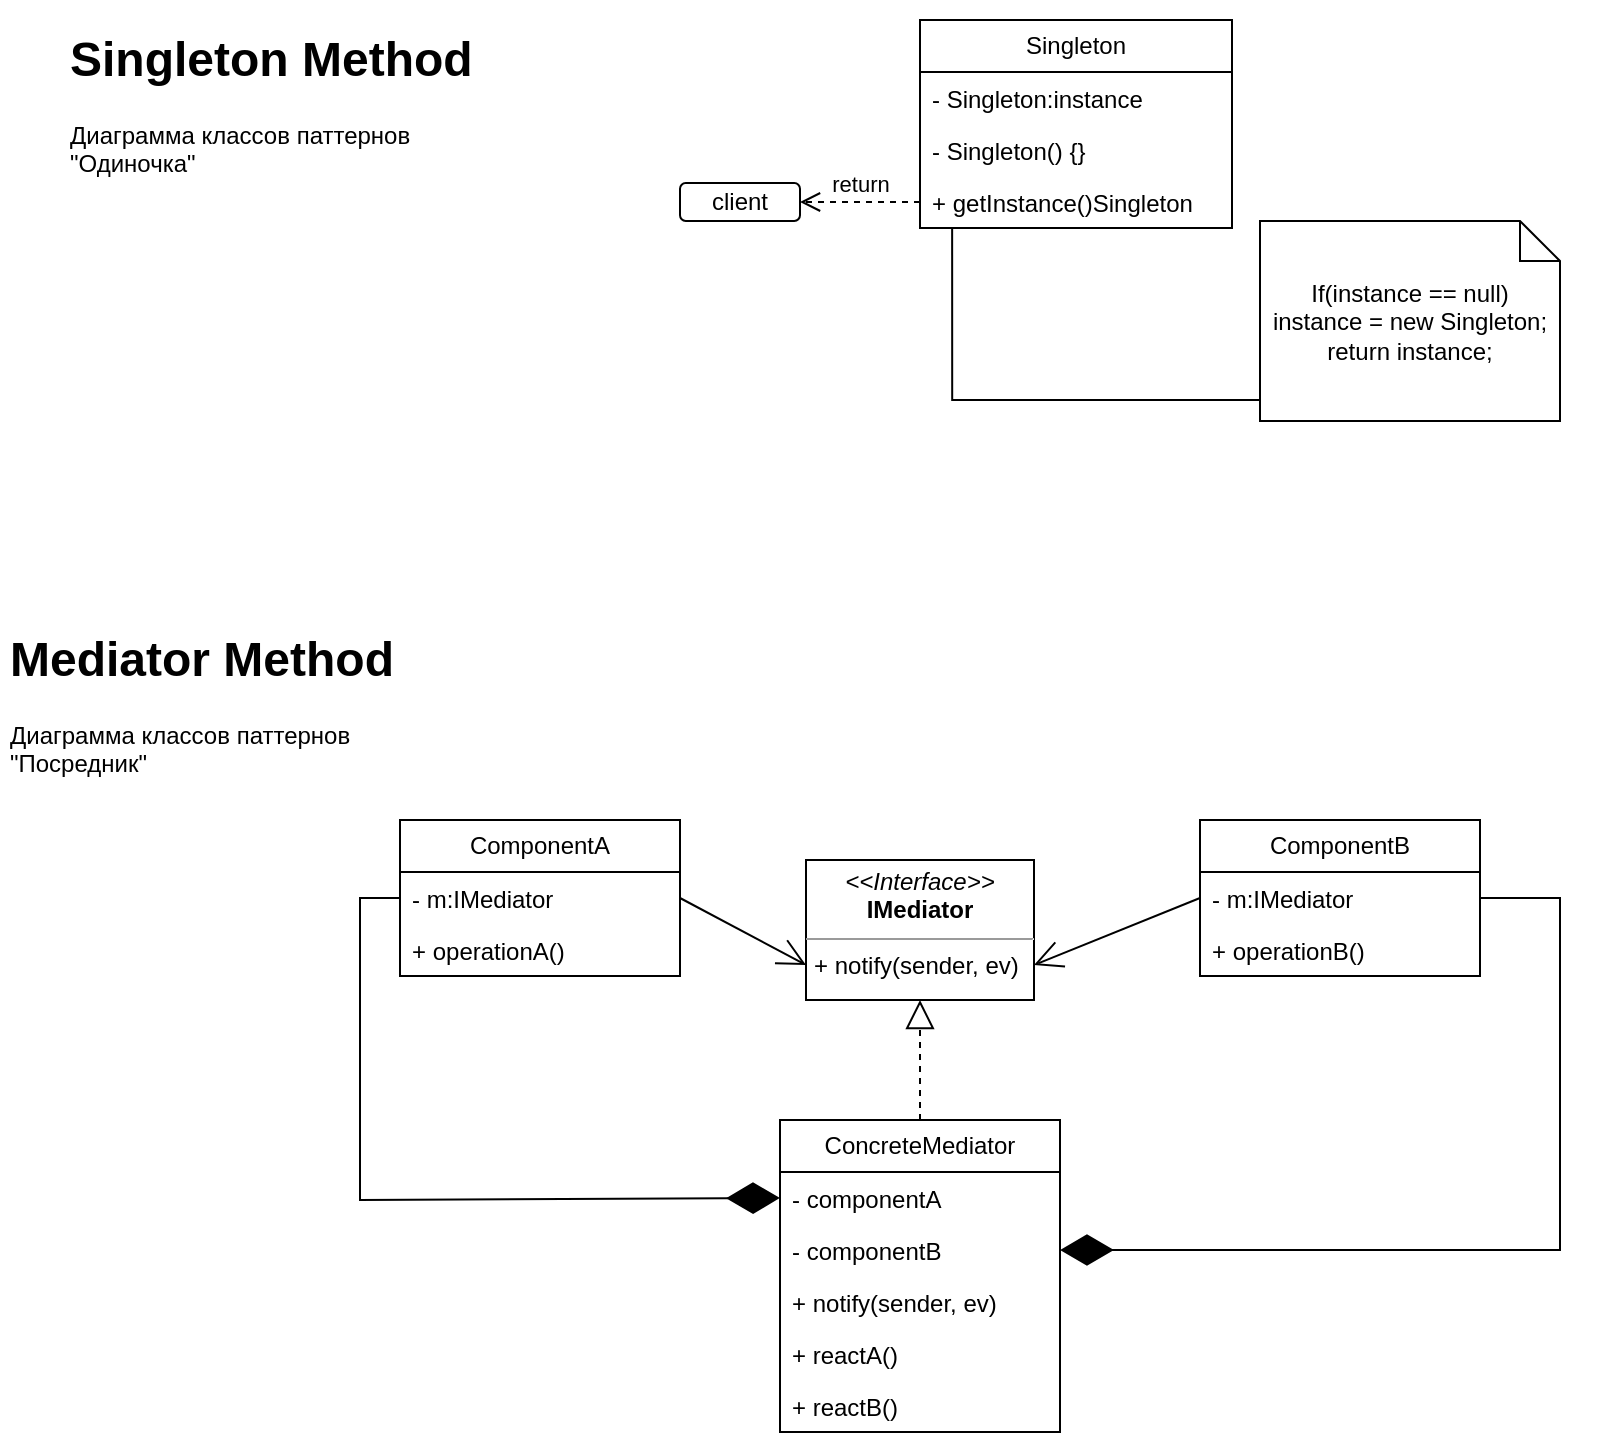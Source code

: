 <mxfile version="22.1.4" type="google">
  <diagram name="Страница — 1" id="rmvzMM9kxoxKuncC65CX">
    <mxGraphModel grid="1" page="1" gridSize="10" guides="1" tooltips="1" connect="1" arrows="1" fold="1" pageScale="1" pageWidth="827" pageHeight="1169" math="0" shadow="0">
      <root>
        <mxCell id="0" />
        <mxCell id="1" parent="0" />
        <mxCell id="SEBN-cHb6SL1Vf2mjF9m-1" value="&lt;h1&gt;Singleton Method&lt;/h1&gt;&lt;p&gt;Диаграмма классов паттернов &quot;Одиночка&quot;&lt;/p&gt;" style="text;html=1;strokeColor=none;fillColor=none;spacing=5;spacingTop=-20;whiteSpace=wrap;overflow=hidden;rounded=0;" vertex="1" parent="1">
          <mxGeometry x="50" y="40" width="220" height="120" as="geometry" />
        </mxCell>
        <mxCell id="SEBN-cHb6SL1Vf2mjF9m-2" value="Singleton" style="swimlane;fontStyle=0;childLayout=stackLayout;horizontal=1;startSize=26;fillColor=none;horizontalStack=0;resizeParent=1;resizeParentMax=0;resizeLast=0;collapsible=1;marginBottom=0;whiteSpace=wrap;html=1;" vertex="1" parent="1">
          <mxGeometry x="480" y="40" width="156" height="104" as="geometry" />
        </mxCell>
        <mxCell id="SEBN-cHb6SL1Vf2mjF9m-3" value="- Singleton:instance" style="text;strokeColor=none;fillColor=none;align=left;verticalAlign=top;spacingLeft=4;spacingRight=4;overflow=hidden;rotatable=0;points=[[0,0.5],[1,0.5]];portConstraint=eastwest;whiteSpace=wrap;html=1;" vertex="1" parent="SEBN-cHb6SL1Vf2mjF9m-2">
          <mxGeometry y="26" width="156" height="26" as="geometry" />
        </mxCell>
        <mxCell id="SEBN-cHb6SL1Vf2mjF9m-4" value="-&amp;nbsp;Singleton() {}" style="text;strokeColor=none;fillColor=none;align=left;verticalAlign=top;spacingLeft=4;spacingRight=4;overflow=hidden;rotatable=0;points=[[0,0.5],[1,0.5]];portConstraint=eastwest;whiteSpace=wrap;html=1;" vertex="1" parent="SEBN-cHb6SL1Vf2mjF9m-2">
          <mxGeometry y="52" width="156" height="26" as="geometry" />
        </mxCell>
        <mxCell id="SEBN-cHb6SL1Vf2mjF9m-5" value="+&amp;nbsp;getInstance()Singleton" style="text;strokeColor=none;fillColor=none;align=left;verticalAlign=top;spacingLeft=4;spacingRight=4;overflow=hidden;rotatable=0;points=[[0,0.5],[1,0.5]];portConstraint=eastwest;whiteSpace=wrap;html=1;" vertex="1" parent="SEBN-cHb6SL1Vf2mjF9m-2">
          <mxGeometry y="78" width="156" height="26" as="geometry" />
        </mxCell>
        <mxCell id="SEBN-cHb6SL1Vf2mjF9m-6" value="If(instance == null)&lt;br&gt;instance = new Singleton;&lt;br&gt;return instance;" style="shape=note;size=20;whiteSpace=wrap;html=1;" vertex="1" parent="1">
          <mxGeometry x="650" y="140.5" width="150" height="100" as="geometry" />
        </mxCell>
        <mxCell id="SEBN-cHb6SL1Vf2mjF9m-7" style="edgeStyle=orthogonalEdgeStyle;rounded=0;orthogonalLoop=1;jettySize=auto;html=1;entryX=0.103;entryY=1.021;entryDx=0;entryDy=0;entryPerimeter=0;endArrow=none;endFill=0;" edge="1" parent="1" source="SEBN-cHb6SL1Vf2mjF9m-6" target="SEBN-cHb6SL1Vf2mjF9m-5">
          <mxGeometry relative="1" as="geometry">
            <Array as="points">
              <mxPoint x="496" y="230" />
            </Array>
          </mxGeometry>
        </mxCell>
        <mxCell id="SEBN-cHb6SL1Vf2mjF9m-8" value="client" style="rounded=1;whiteSpace=wrap;html=1;" vertex="1" parent="1">
          <mxGeometry x="360" y="121.5" width="60" height="19" as="geometry" />
        </mxCell>
        <mxCell id="SEBN-cHb6SL1Vf2mjF9m-9" value="return" style="html=1;verticalAlign=bottom;endArrow=open;dashed=1;endSize=8;curved=0;rounded=0;entryX=1;entryY=0.5;entryDx=0;entryDy=0;exitX=0;exitY=0.5;exitDx=0;exitDy=0;" edge="1" parent="1" source="SEBN-cHb6SL1Vf2mjF9m-5" target="SEBN-cHb6SL1Vf2mjF9m-8">
          <mxGeometry relative="1" as="geometry">
            <mxPoint x="460" y="170" as="sourcePoint" />
            <mxPoint x="380" y="200" as="targetPoint" />
          </mxGeometry>
        </mxCell>
        <mxCell id="SEBN-cHb6SL1Vf2mjF9m-10" value="&lt;h1&gt;Mediator Method&lt;/h1&gt;&lt;p&gt;Диаграмма классов паттернов &quot;Посредник&quot;&lt;/p&gt;" style="text;html=1;strokeColor=none;fillColor=none;spacing=5;spacingTop=-20;whiteSpace=wrap;overflow=hidden;rounded=0;" vertex="1" parent="1">
          <mxGeometry x="20" y="340" width="220" height="120" as="geometry" />
        </mxCell>
        <mxCell id="SEBN-cHb6SL1Vf2mjF9m-11" value="ComponentA" style="swimlane;fontStyle=0;childLayout=stackLayout;horizontal=1;startSize=26;fillColor=none;horizontalStack=0;resizeParent=1;resizeParentMax=0;resizeLast=0;collapsible=1;marginBottom=0;whiteSpace=wrap;html=1;" vertex="1" parent="1">
          <mxGeometry x="220" y="440" width="140" height="78" as="geometry" />
        </mxCell>
        <mxCell id="SEBN-cHb6SL1Vf2mjF9m-12" value="- m:IMediator" style="text;strokeColor=none;fillColor=none;align=left;verticalAlign=top;spacingLeft=4;spacingRight=4;overflow=hidden;rotatable=0;points=[[0,0.5],[1,0.5]];portConstraint=eastwest;whiteSpace=wrap;html=1;" vertex="1" parent="SEBN-cHb6SL1Vf2mjF9m-11">
          <mxGeometry y="26" width="140" height="26" as="geometry" />
        </mxCell>
        <mxCell id="SEBN-cHb6SL1Vf2mjF9m-13" value="+ operationA()" style="text;strokeColor=none;fillColor=none;align=left;verticalAlign=top;spacingLeft=4;spacingRight=4;overflow=hidden;rotatable=0;points=[[0,0.5],[1,0.5]];portConstraint=eastwest;whiteSpace=wrap;html=1;" vertex="1" parent="SEBN-cHb6SL1Vf2mjF9m-11">
          <mxGeometry y="52" width="140" height="26" as="geometry" />
        </mxCell>
        <mxCell id="SEBN-cHb6SL1Vf2mjF9m-15" value="ComponentB" style="swimlane;fontStyle=0;childLayout=stackLayout;horizontal=1;startSize=26;fillColor=none;horizontalStack=0;resizeParent=1;resizeParentMax=0;resizeLast=0;collapsible=1;marginBottom=0;whiteSpace=wrap;html=1;" vertex="1" parent="1">
          <mxGeometry x="620" y="440" width="140" height="78" as="geometry" />
        </mxCell>
        <mxCell id="SEBN-cHb6SL1Vf2mjF9m-16" value="- m:IMediator" style="text;strokeColor=none;fillColor=none;align=left;verticalAlign=top;spacingLeft=4;spacingRight=4;overflow=hidden;rotatable=0;points=[[0,0.5],[1,0.5]];portConstraint=eastwest;whiteSpace=wrap;html=1;" vertex="1" parent="SEBN-cHb6SL1Vf2mjF9m-15">
          <mxGeometry y="26" width="140" height="26" as="geometry" />
        </mxCell>
        <mxCell id="SEBN-cHb6SL1Vf2mjF9m-17" value="+ operationB()" style="text;strokeColor=none;fillColor=none;align=left;verticalAlign=top;spacingLeft=4;spacingRight=4;overflow=hidden;rotatable=0;points=[[0,0.5],[1,0.5]];portConstraint=eastwest;whiteSpace=wrap;html=1;" vertex="1" parent="SEBN-cHb6SL1Vf2mjF9m-15">
          <mxGeometry y="52" width="140" height="26" as="geometry" />
        </mxCell>
        <mxCell id="SEBN-cHb6SL1Vf2mjF9m-19" value="ConcreteMediator" style="swimlane;fontStyle=0;childLayout=stackLayout;horizontal=1;startSize=26;fillColor=none;horizontalStack=0;resizeParent=1;resizeParentMax=0;resizeLast=0;collapsible=1;marginBottom=0;whiteSpace=wrap;html=1;" vertex="1" parent="1">
          <mxGeometry x="410" y="590" width="140" height="156" as="geometry" />
        </mxCell>
        <mxCell id="SEBN-cHb6SL1Vf2mjF9m-20" value="- componentA" style="text;strokeColor=none;fillColor=none;align=left;verticalAlign=top;spacingLeft=4;spacingRight=4;overflow=hidden;rotatable=0;points=[[0,0.5],[1,0.5]];portConstraint=eastwest;whiteSpace=wrap;html=1;" vertex="1" parent="SEBN-cHb6SL1Vf2mjF9m-19">
          <mxGeometry y="26" width="140" height="26" as="geometry" />
        </mxCell>
        <mxCell id="SEBN-cHb6SL1Vf2mjF9m-21" value="- componentB" style="text;strokeColor=none;fillColor=none;align=left;verticalAlign=top;spacingLeft=4;spacingRight=4;overflow=hidden;rotatable=0;points=[[0,0.5],[1,0.5]];portConstraint=eastwest;whiteSpace=wrap;html=1;" vertex="1" parent="SEBN-cHb6SL1Vf2mjF9m-19">
          <mxGeometry y="52" width="140" height="26" as="geometry" />
        </mxCell>
        <mxCell id="SEBN-cHb6SL1Vf2mjF9m-22" value="+ notify(sender, ev)" style="text;strokeColor=none;fillColor=none;align=left;verticalAlign=top;spacingLeft=4;spacingRight=4;overflow=hidden;rotatable=0;points=[[0,0.5],[1,0.5]];portConstraint=eastwest;whiteSpace=wrap;html=1;" vertex="1" parent="SEBN-cHb6SL1Vf2mjF9m-19">
          <mxGeometry y="78" width="140" height="26" as="geometry" />
        </mxCell>
        <mxCell id="SEBN-cHb6SL1Vf2mjF9m-25" value="+ reactA()" style="text;strokeColor=none;fillColor=none;align=left;verticalAlign=top;spacingLeft=4;spacingRight=4;overflow=hidden;rotatable=0;points=[[0,0.5],[1,0.5]];portConstraint=eastwest;whiteSpace=wrap;html=1;" vertex="1" parent="SEBN-cHb6SL1Vf2mjF9m-19">
          <mxGeometry y="104" width="140" height="26" as="geometry" />
        </mxCell>
        <mxCell id="SEBN-cHb6SL1Vf2mjF9m-45" value="+ reactB()" style="text;strokeColor=none;fillColor=none;align=left;verticalAlign=top;spacingLeft=4;spacingRight=4;overflow=hidden;rotatable=0;points=[[0,0.5],[1,0.5]];portConstraint=eastwest;whiteSpace=wrap;html=1;" vertex="1" parent="SEBN-cHb6SL1Vf2mjF9m-19">
          <mxGeometry y="130" width="140" height="26" as="geometry" />
        </mxCell>
        <mxCell id="SEBN-cHb6SL1Vf2mjF9m-24" value="&lt;p style=&quot;margin:0px;margin-top:4px;text-align:center;&quot;&gt;&lt;i&gt;&amp;lt;&amp;lt;Interface&amp;gt;&amp;gt;&lt;/i&gt;&lt;br&gt;&lt;b style=&quot;border-color: var(--border-color);&quot;&gt;IMediator&lt;/b&gt;&lt;br&gt;&lt;/p&gt;&lt;hr size=&quot;1&quot;&gt;&lt;p style=&quot;margin:0px;margin-left:4px;&quot;&gt;+ notify(sender, ev)&lt;br&gt;&lt;br&gt;&lt;/p&gt;" style="verticalAlign=top;align=left;overflow=fill;fontSize=12;fontFamily=Helvetica;html=1;whiteSpace=wrap;" vertex="1" parent="1">
          <mxGeometry x="423" y="460" width="114" height="70" as="geometry" />
        </mxCell>
        <mxCell id="SEBN-cHb6SL1Vf2mjF9m-27" value="" style="endArrow=diamondThin;endFill=1;endSize=24;html=1;rounded=0;entryX=0;entryY=0.5;entryDx=0;entryDy=0;exitX=0;exitY=0.5;exitDx=0;exitDy=0;" edge="1" parent="1" source="SEBN-cHb6SL1Vf2mjF9m-12" target="SEBN-cHb6SL1Vf2mjF9m-20">
          <mxGeometry width="160" relative="1" as="geometry">
            <mxPoint x="230" y="620" as="sourcePoint" />
            <mxPoint x="390" y="620" as="targetPoint" />
            <Array as="points">
              <mxPoint x="200" y="479" />
              <mxPoint x="200" y="630" />
            </Array>
          </mxGeometry>
        </mxCell>
        <mxCell id="SEBN-cHb6SL1Vf2mjF9m-28" value="" style="endArrow=diamondThin;endFill=1;endSize=24;html=1;rounded=0;exitX=1;exitY=0.5;exitDx=0;exitDy=0;entryX=1;entryY=0.5;entryDx=0;entryDy=0;" edge="1" parent="1" source="SEBN-cHb6SL1Vf2mjF9m-16" target="SEBN-cHb6SL1Vf2mjF9m-21">
          <mxGeometry width="160" relative="1" as="geometry">
            <mxPoint x="660" y="660" as="sourcePoint" />
            <mxPoint x="820" y="660" as="targetPoint" />
            <Array as="points">
              <mxPoint x="760" y="479" />
              <mxPoint x="800" y="479" />
              <mxPoint x="800" y="655" />
              <mxPoint x="640" y="655" />
            </Array>
          </mxGeometry>
        </mxCell>
        <mxCell id="SEBN-cHb6SL1Vf2mjF9m-29" value="" style="endArrow=open;endFill=1;endSize=12;html=1;rounded=0;exitX=1;exitY=0.5;exitDx=0;exitDy=0;entryX=0;entryY=0.75;entryDx=0;entryDy=0;" edge="1" parent="1" source="SEBN-cHb6SL1Vf2mjF9m-12" target="SEBN-cHb6SL1Vf2mjF9m-24">
          <mxGeometry width="160" relative="1" as="geometry">
            <mxPoint x="400" y="430" as="sourcePoint" />
            <mxPoint x="560" y="430" as="targetPoint" />
          </mxGeometry>
        </mxCell>
        <mxCell id="SEBN-cHb6SL1Vf2mjF9m-31" value="" style="endArrow=open;endFill=1;endSize=12;html=1;rounded=0;exitX=0;exitY=0.5;exitDx=0;exitDy=0;entryX=1;entryY=0.75;entryDx=0;entryDy=0;" edge="1" parent="1" source="SEBN-cHb6SL1Vf2mjF9m-16" target="SEBN-cHb6SL1Vf2mjF9m-24">
          <mxGeometry width="160" relative="1" as="geometry">
            <mxPoint x="460" y="410" as="sourcePoint" />
            <mxPoint x="540" y="480" as="targetPoint" />
          </mxGeometry>
        </mxCell>
        <mxCell id="SEBN-cHb6SL1Vf2mjF9m-40" value="" style="endArrow=block;dashed=1;endFill=0;endSize=12;html=1;rounded=0;exitX=0.5;exitY=0;exitDx=0;exitDy=0;entryX=0.5;entryY=1;entryDx=0;entryDy=0;" edge="1" parent="1" source="SEBN-cHb6SL1Vf2mjF9m-19" target="SEBN-cHb6SL1Vf2mjF9m-24">
          <mxGeometry width="160" relative="1" as="geometry">
            <mxPoint x="410" y="560" as="sourcePoint" />
            <mxPoint x="570" y="560" as="targetPoint" />
          </mxGeometry>
        </mxCell>
      </root>
    </mxGraphModel>
  </diagram>
</mxfile>
